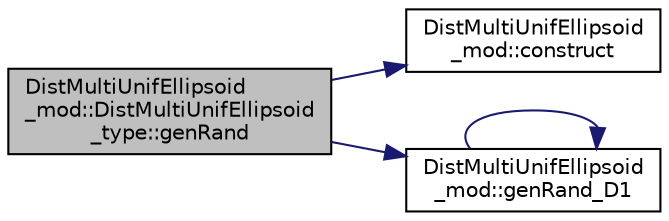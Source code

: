 digraph "DistMultiUnifEllipsoid_mod::DistMultiUnifEllipsoid_type::genRand"
{
 // LATEX_PDF_SIZE
  edge [fontname="Helvetica",fontsize="10",labelfontname="Helvetica",labelfontsize="10"];
  node [fontname="Helvetica",fontsize="10",shape=record];
  rankdir="LR";
  Node1 [label="DistMultiUnifEllipsoid\l_mod::DistMultiUnifEllipsoid\l_type::genRand",height=0.2,width=0.4,color="black", fillcolor="grey75", style="filled", fontcolor="black",tooltip=" "];
  Node1 -> Node2 [color="midnightblue",fontsize="10",style="solid",fontname="Helvetica"];
  Node2 [label="DistMultiUnifEllipsoid\l_mod::construct",height=0.2,width=0.4,color="black", fillcolor="white", style="filled",URL="$namespaceDistMultiUnifEllipsoid__mod.html#a4975f00148bbb1266c83562a6d038467",tooltip="Construct an object of type DistMultiUnifEllipsoid_type containing the properties of the specified Mu..."];
  Node1 -> Node3 [color="midnightblue",fontsize="10",style="solid",fontname="Helvetica"];
  Node3 [label="DistMultiUnifEllipsoid\l_mod::genRand_D1",height=0.2,width=0.4,color="black", fillcolor="white", style="filled",URL="$namespaceDistMultiUnifEllipsoid__mod.html#ae9b32d4bc0a0de24b79e8afaa8376f1a",tooltip="Return a random number deviate given the current parameters of the distribution."];
  Node3 -> Node3 [color="midnightblue",fontsize="10",style="solid",fontname="Helvetica"];
}
